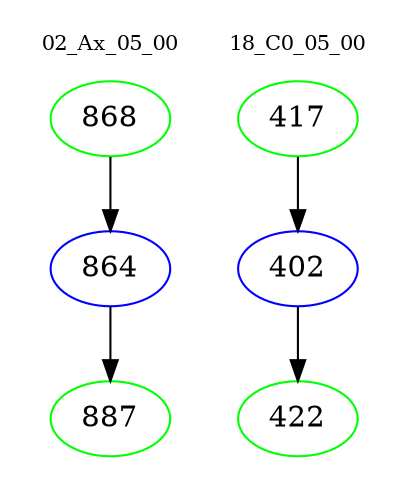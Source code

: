 digraph{
subgraph cluster_0 {
color = white
label = "02_Ax_05_00";
fontsize=10;
T0_868 [label="868", color="green"]
T0_868 -> T0_864 [color="black"]
T0_864 [label="864", color="blue"]
T0_864 -> T0_887 [color="black"]
T0_887 [label="887", color="green"]
}
subgraph cluster_1 {
color = white
label = "18_C0_05_00";
fontsize=10;
T1_417 [label="417", color="green"]
T1_417 -> T1_402 [color="black"]
T1_402 [label="402", color="blue"]
T1_402 -> T1_422 [color="black"]
T1_422 [label="422", color="green"]
}
}
